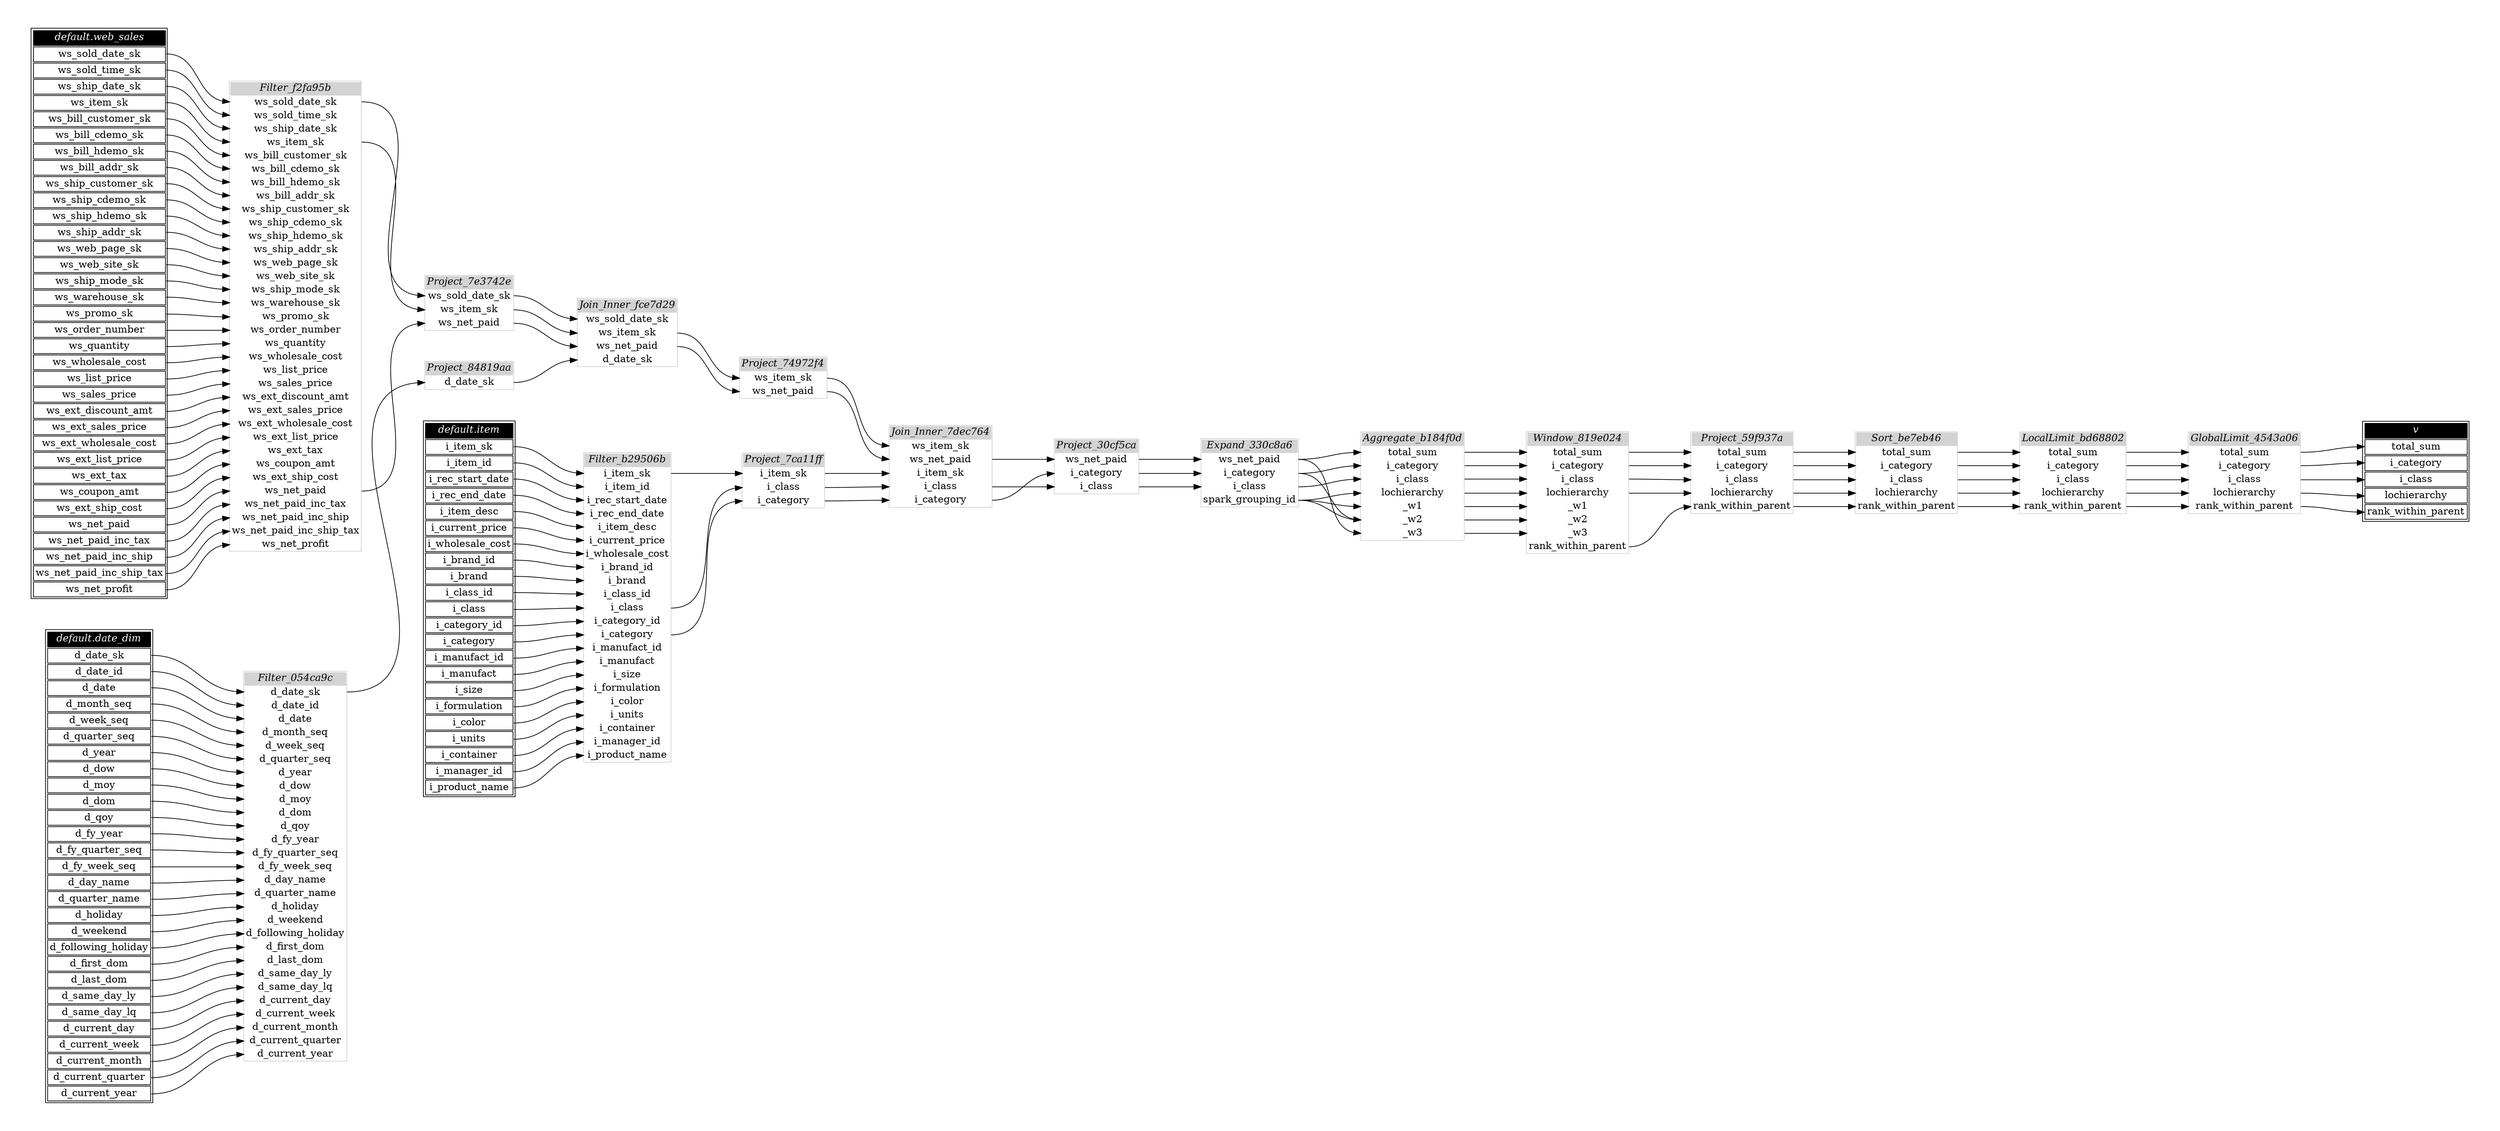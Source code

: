 // Automatically generated by TPCDSFlowTestSuite


digraph {
  graph [pad="0.5" nodesep="0.5" ranksep="1" fontname="Helvetica" rankdir=LR];
  node [shape=plaintext]

  
"Aggregate_b184f0d" [label=<
<table color="lightgray" border="1" cellborder="0" cellspacing="0">
  <tr><td bgcolor="lightgray" port="nodeName"><i>Aggregate_b184f0d</i></td></tr>
  <tr><td port="0">total_sum</td></tr>
<tr><td port="1">i_category</td></tr>
<tr><td port="2">i_class</td></tr>
<tr><td port="3">lochierarchy</td></tr>
<tr><td port="4">_w1</td></tr>
<tr><td port="5">_w2</td></tr>
<tr><td port="6">_w3</td></tr>
</table>>];
     

"Expand_330c8a6" [label=<
<table color="lightgray" border="1" cellborder="0" cellspacing="0">
  <tr><td bgcolor="lightgray" port="nodeName"><i>Expand_330c8a6</i></td></tr>
  <tr><td port="0">ws_net_paid</td></tr>
<tr><td port="1">i_category</td></tr>
<tr><td port="2">i_class</td></tr>
<tr><td port="3">spark_grouping_id</td></tr>
</table>>];
     

"Filter_054ca9c" [label=<
<table color="lightgray" border="1" cellborder="0" cellspacing="0">
  <tr><td bgcolor="lightgray" port="nodeName"><i>Filter_054ca9c</i></td></tr>
  <tr><td port="0">d_date_sk</td></tr>
<tr><td port="1">d_date_id</td></tr>
<tr><td port="2">d_date</td></tr>
<tr><td port="3">d_month_seq</td></tr>
<tr><td port="4">d_week_seq</td></tr>
<tr><td port="5">d_quarter_seq</td></tr>
<tr><td port="6">d_year</td></tr>
<tr><td port="7">d_dow</td></tr>
<tr><td port="8">d_moy</td></tr>
<tr><td port="9">d_dom</td></tr>
<tr><td port="10">d_qoy</td></tr>
<tr><td port="11">d_fy_year</td></tr>
<tr><td port="12">d_fy_quarter_seq</td></tr>
<tr><td port="13">d_fy_week_seq</td></tr>
<tr><td port="14">d_day_name</td></tr>
<tr><td port="15">d_quarter_name</td></tr>
<tr><td port="16">d_holiday</td></tr>
<tr><td port="17">d_weekend</td></tr>
<tr><td port="18">d_following_holiday</td></tr>
<tr><td port="19">d_first_dom</td></tr>
<tr><td port="20">d_last_dom</td></tr>
<tr><td port="21">d_same_day_ly</td></tr>
<tr><td port="22">d_same_day_lq</td></tr>
<tr><td port="23">d_current_day</td></tr>
<tr><td port="24">d_current_week</td></tr>
<tr><td port="25">d_current_month</td></tr>
<tr><td port="26">d_current_quarter</td></tr>
<tr><td port="27">d_current_year</td></tr>
</table>>];
     

"Filter_b29506b" [label=<
<table color="lightgray" border="1" cellborder="0" cellspacing="0">
  <tr><td bgcolor="lightgray" port="nodeName"><i>Filter_b29506b</i></td></tr>
  <tr><td port="0">i_item_sk</td></tr>
<tr><td port="1">i_item_id</td></tr>
<tr><td port="2">i_rec_start_date</td></tr>
<tr><td port="3">i_rec_end_date</td></tr>
<tr><td port="4">i_item_desc</td></tr>
<tr><td port="5">i_current_price</td></tr>
<tr><td port="6">i_wholesale_cost</td></tr>
<tr><td port="7">i_brand_id</td></tr>
<tr><td port="8">i_brand</td></tr>
<tr><td port="9">i_class_id</td></tr>
<tr><td port="10">i_class</td></tr>
<tr><td port="11">i_category_id</td></tr>
<tr><td port="12">i_category</td></tr>
<tr><td port="13">i_manufact_id</td></tr>
<tr><td port="14">i_manufact</td></tr>
<tr><td port="15">i_size</td></tr>
<tr><td port="16">i_formulation</td></tr>
<tr><td port="17">i_color</td></tr>
<tr><td port="18">i_units</td></tr>
<tr><td port="19">i_container</td></tr>
<tr><td port="20">i_manager_id</td></tr>
<tr><td port="21">i_product_name</td></tr>
</table>>];
     

"Filter_f2fa95b" [label=<
<table color="lightgray" border="1" cellborder="0" cellspacing="0">
  <tr><td bgcolor="lightgray" port="nodeName"><i>Filter_f2fa95b</i></td></tr>
  <tr><td port="0">ws_sold_date_sk</td></tr>
<tr><td port="1">ws_sold_time_sk</td></tr>
<tr><td port="2">ws_ship_date_sk</td></tr>
<tr><td port="3">ws_item_sk</td></tr>
<tr><td port="4">ws_bill_customer_sk</td></tr>
<tr><td port="5">ws_bill_cdemo_sk</td></tr>
<tr><td port="6">ws_bill_hdemo_sk</td></tr>
<tr><td port="7">ws_bill_addr_sk</td></tr>
<tr><td port="8">ws_ship_customer_sk</td></tr>
<tr><td port="9">ws_ship_cdemo_sk</td></tr>
<tr><td port="10">ws_ship_hdemo_sk</td></tr>
<tr><td port="11">ws_ship_addr_sk</td></tr>
<tr><td port="12">ws_web_page_sk</td></tr>
<tr><td port="13">ws_web_site_sk</td></tr>
<tr><td port="14">ws_ship_mode_sk</td></tr>
<tr><td port="15">ws_warehouse_sk</td></tr>
<tr><td port="16">ws_promo_sk</td></tr>
<tr><td port="17">ws_order_number</td></tr>
<tr><td port="18">ws_quantity</td></tr>
<tr><td port="19">ws_wholesale_cost</td></tr>
<tr><td port="20">ws_list_price</td></tr>
<tr><td port="21">ws_sales_price</td></tr>
<tr><td port="22">ws_ext_discount_amt</td></tr>
<tr><td port="23">ws_ext_sales_price</td></tr>
<tr><td port="24">ws_ext_wholesale_cost</td></tr>
<tr><td port="25">ws_ext_list_price</td></tr>
<tr><td port="26">ws_ext_tax</td></tr>
<tr><td port="27">ws_coupon_amt</td></tr>
<tr><td port="28">ws_ext_ship_cost</td></tr>
<tr><td port="29">ws_net_paid</td></tr>
<tr><td port="30">ws_net_paid_inc_tax</td></tr>
<tr><td port="31">ws_net_paid_inc_ship</td></tr>
<tr><td port="32">ws_net_paid_inc_ship_tax</td></tr>
<tr><td port="33">ws_net_profit</td></tr>
</table>>];
     

"GlobalLimit_4543a06" [label=<
<table color="lightgray" border="1" cellborder="0" cellspacing="0">
  <tr><td bgcolor="lightgray" port="nodeName"><i>GlobalLimit_4543a06</i></td></tr>
  <tr><td port="0">total_sum</td></tr>
<tr><td port="1">i_category</td></tr>
<tr><td port="2">i_class</td></tr>
<tr><td port="3">lochierarchy</td></tr>
<tr><td port="4">rank_within_parent</td></tr>
</table>>];
     

"Join_Inner_7dec764" [label=<
<table color="lightgray" border="1" cellborder="0" cellspacing="0">
  <tr><td bgcolor="lightgray" port="nodeName"><i>Join_Inner_7dec764</i></td></tr>
  <tr><td port="0">ws_item_sk</td></tr>
<tr><td port="1">ws_net_paid</td></tr>
<tr><td port="2">i_item_sk</td></tr>
<tr><td port="3">i_class</td></tr>
<tr><td port="4">i_category</td></tr>
</table>>];
     

"Join_Inner_fce7d29" [label=<
<table color="lightgray" border="1" cellborder="0" cellspacing="0">
  <tr><td bgcolor="lightgray" port="nodeName"><i>Join_Inner_fce7d29</i></td></tr>
  <tr><td port="0">ws_sold_date_sk</td></tr>
<tr><td port="1">ws_item_sk</td></tr>
<tr><td port="2">ws_net_paid</td></tr>
<tr><td port="3">d_date_sk</td></tr>
</table>>];
     

"LocalLimit_bd68802" [label=<
<table color="lightgray" border="1" cellborder="0" cellspacing="0">
  <tr><td bgcolor="lightgray" port="nodeName"><i>LocalLimit_bd68802</i></td></tr>
  <tr><td port="0">total_sum</td></tr>
<tr><td port="1">i_category</td></tr>
<tr><td port="2">i_class</td></tr>
<tr><td port="3">lochierarchy</td></tr>
<tr><td port="4">rank_within_parent</td></tr>
</table>>];
     

"Project_30cf5ca" [label=<
<table color="lightgray" border="1" cellborder="0" cellspacing="0">
  <tr><td bgcolor="lightgray" port="nodeName"><i>Project_30cf5ca</i></td></tr>
  <tr><td port="0">ws_net_paid</td></tr>
<tr><td port="1">i_category</td></tr>
<tr><td port="2">i_class</td></tr>
</table>>];
     

"Project_59f937a" [label=<
<table color="lightgray" border="1" cellborder="0" cellspacing="0">
  <tr><td bgcolor="lightgray" port="nodeName"><i>Project_59f937a</i></td></tr>
  <tr><td port="0">total_sum</td></tr>
<tr><td port="1">i_category</td></tr>
<tr><td port="2">i_class</td></tr>
<tr><td port="3">lochierarchy</td></tr>
<tr><td port="4">rank_within_parent</td></tr>
</table>>];
     

"Project_74972f4" [label=<
<table color="lightgray" border="1" cellborder="0" cellspacing="0">
  <tr><td bgcolor="lightgray" port="nodeName"><i>Project_74972f4</i></td></tr>
  <tr><td port="0">ws_item_sk</td></tr>
<tr><td port="1">ws_net_paid</td></tr>
</table>>];
     

"Project_7ca11ff" [label=<
<table color="lightgray" border="1" cellborder="0" cellspacing="0">
  <tr><td bgcolor="lightgray" port="nodeName"><i>Project_7ca11ff</i></td></tr>
  <tr><td port="0">i_item_sk</td></tr>
<tr><td port="1">i_class</td></tr>
<tr><td port="2">i_category</td></tr>
</table>>];
     

"Project_7e3742e" [label=<
<table color="lightgray" border="1" cellborder="0" cellspacing="0">
  <tr><td bgcolor="lightgray" port="nodeName"><i>Project_7e3742e</i></td></tr>
  <tr><td port="0">ws_sold_date_sk</td></tr>
<tr><td port="1">ws_item_sk</td></tr>
<tr><td port="2">ws_net_paid</td></tr>
</table>>];
     

"Project_84819aa" [label=<
<table color="lightgray" border="1" cellborder="0" cellspacing="0">
  <tr><td bgcolor="lightgray" port="nodeName"><i>Project_84819aa</i></td></tr>
  <tr><td port="0">d_date_sk</td></tr>
</table>>];
     

"Sort_be7eb46" [label=<
<table color="lightgray" border="1" cellborder="0" cellspacing="0">
  <tr><td bgcolor="lightgray" port="nodeName"><i>Sort_be7eb46</i></td></tr>
  <tr><td port="0">total_sum</td></tr>
<tr><td port="1">i_category</td></tr>
<tr><td port="2">i_class</td></tr>
<tr><td port="3">lochierarchy</td></tr>
<tr><td port="4">rank_within_parent</td></tr>
</table>>];
     

"Window_819e024" [label=<
<table color="lightgray" border="1" cellborder="0" cellspacing="0">
  <tr><td bgcolor="lightgray" port="nodeName"><i>Window_819e024</i></td></tr>
  <tr><td port="0">total_sum</td></tr>
<tr><td port="1">i_category</td></tr>
<tr><td port="2">i_class</td></tr>
<tr><td port="3">lochierarchy</td></tr>
<tr><td port="4">_w1</td></tr>
<tr><td port="5">_w2</td></tr>
<tr><td port="6">_w3</td></tr>
<tr><td port="7">rank_within_parent</td></tr>
</table>>];
     

"default.date_dim" [color="black" label=<
<table>
  <tr><td bgcolor="black" port="nodeName"><i><font color="white">default.date_dim</font></i></td></tr>
  <tr><td port="0">d_date_sk</td></tr>
<tr><td port="1">d_date_id</td></tr>
<tr><td port="2">d_date</td></tr>
<tr><td port="3">d_month_seq</td></tr>
<tr><td port="4">d_week_seq</td></tr>
<tr><td port="5">d_quarter_seq</td></tr>
<tr><td port="6">d_year</td></tr>
<tr><td port="7">d_dow</td></tr>
<tr><td port="8">d_moy</td></tr>
<tr><td port="9">d_dom</td></tr>
<tr><td port="10">d_qoy</td></tr>
<tr><td port="11">d_fy_year</td></tr>
<tr><td port="12">d_fy_quarter_seq</td></tr>
<tr><td port="13">d_fy_week_seq</td></tr>
<tr><td port="14">d_day_name</td></tr>
<tr><td port="15">d_quarter_name</td></tr>
<tr><td port="16">d_holiday</td></tr>
<tr><td port="17">d_weekend</td></tr>
<tr><td port="18">d_following_holiday</td></tr>
<tr><td port="19">d_first_dom</td></tr>
<tr><td port="20">d_last_dom</td></tr>
<tr><td port="21">d_same_day_ly</td></tr>
<tr><td port="22">d_same_day_lq</td></tr>
<tr><td port="23">d_current_day</td></tr>
<tr><td port="24">d_current_week</td></tr>
<tr><td port="25">d_current_month</td></tr>
<tr><td port="26">d_current_quarter</td></tr>
<tr><td port="27">d_current_year</td></tr>
</table>>];
     

"default.item" [color="black" label=<
<table>
  <tr><td bgcolor="black" port="nodeName"><i><font color="white">default.item</font></i></td></tr>
  <tr><td port="0">i_item_sk</td></tr>
<tr><td port="1">i_item_id</td></tr>
<tr><td port="2">i_rec_start_date</td></tr>
<tr><td port="3">i_rec_end_date</td></tr>
<tr><td port="4">i_item_desc</td></tr>
<tr><td port="5">i_current_price</td></tr>
<tr><td port="6">i_wholesale_cost</td></tr>
<tr><td port="7">i_brand_id</td></tr>
<tr><td port="8">i_brand</td></tr>
<tr><td port="9">i_class_id</td></tr>
<tr><td port="10">i_class</td></tr>
<tr><td port="11">i_category_id</td></tr>
<tr><td port="12">i_category</td></tr>
<tr><td port="13">i_manufact_id</td></tr>
<tr><td port="14">i_manufact</td></tr>
<tr><td port="15">i_size</td></tr>
<tr><td port="16">i_formulation</td></tr>
<tr><td port="17">i_color</td></tr>
<tr><td port="18">i_units</td></tr>
<tr><td port="19">i_container</td></tr>
<tr><td port="20">i_manager_id</td></tr>
<tr><td port="21">i_product_name</td></tr>
</table>>];
     

"default.web_sales" [color="black" label=<
<table>
  <tr><td bgcolor="black" port="nodeName"><i><font color="white">default.web_sales</font></i></td></tr>
  <tr><td port="0">ws_sold_date_sk</td></tr>
<tr><td port="1">ws_sold_time_sk</td></tr>
<tr><td port="2">ws_ship_date_sk</td></tr>
<tr><td port="3">ws_item_sk</td></tr>
<tr><td port="4">ws_bill_customer_sk</td></tr>
<tr><td port="5">ws_bill_cdemo_sk</td></tr>
<tr><td port="6">ws_bill_hdemo_sk</td></tr>
<tr><td port="7">ws_bill_addr_sk</td></tr>
<tr><td port="8">ws_ship_customer_sk</td></tr>
<tr><td port="9">ws_ship_cdemo_sk</td></tr>
<tr><td port="10">ws_ship_hdemo_sk</td></tr>
<tr><td port="11">ws_ship_addr_sk</td></tr>
<tr><td port="12">ws_web_page_sk</td></tr>
<tr><td port="13">ws_web_site_sk</td></tr>
<tr><td port="14">ws_ship_mode_sk</td></tr>
<tr><td port="15">ws_warehouse_sk</td></tr>
<tr><td port="16">ws_promo_sk</td></tr>
<tr><td port="17">ws_order_number</td></tr>
<tr><td port="18">ws_quantity</td></tr>
<tr><td port="19">ws_wholesale_cost</td></tr>
<tr><td port="20">ws_list_price</td></tr>
<tr><td port="21">ws_sales_price</td></tr>
<tr><td port="22">ws_ext_discount_amt</td></tr>
<tr><td port="23">ws_ext_sales_price</td></tr>
<tr><td port="24">ws_ext_wholesale_cost</td></tr>
<tr><td port="25">ws_ext_list_price</td></tr>
<tr><td port="26">ws_ext_tax</td></tr>
<tr><td port="27">ws_coupon_amt</td></tr>
<tr><td port="28">ws_ext_ship_cost</td></tr>
<tr><td port="29">ws_net_paid</td></tr>
<tr><td port="30">ws_net_paid_inc_tax</td></tr>
<tr><td port="31">ws_net_paid_inc_ship</td></tr>
<tr><td port="32">ws_net_paid_inc_ship_tax</td></tr>
<tr><td port="33">ws_net_profit</td></tr>
</table>>];
     

"v" [color="black" label=<
<table>
  <tr><td bgcolor="black" port="nodeName"><i><font color="white">v</font></i></td></tr>
  <tr><td port="0">total_sum</td></tr>
<tr><td port="1">i_category</td></tr>
<tr><td port="2">i_class</td></tr>
<tr><td port="3">lochierarchy</td></tr>
<tr><td port="4">rank_within_parent</td></tr>
</table>>];
     
  "Aggregate_b184f0d":0 -> "Window_819e024":0;
"Aggregate_b184f0d":1 -> "Window_819e024":1;
"Aggregate_b184f0d":2 -> "Window_819e024":2;
"Aggregate_b184f0d":3 -> "Window_819e024":3;
"Aggregate_b184f0d":4 -> "Window_819e024":4;
"Aggregate_b184f0d":5 -> "Window_819e024":5;
"Aggregate_b184f0d":6 -> "Window_819e024":6;
"Expand_330c8a6":0 -> "Aggregate_b184f0d":0;
"Expand_330c8a6":0 -> "Aggregate_b184f0d":6;
"Expand_330c8a6":1 -> "Aggregate_b184f0d":1;
"Expand_330c8a6":1 -> "Aggregate_b184f0d":5;
"Expand_330c8a6":2 -> "Aggregate_b184f0d":2;
"Expand_330c8a6":3 -> "Aggregate_b184f0d":3;
"Expand_330c8a6":3 -> "Aggregate_b184f0d":4;
"Expand_330c8a6":3 -> "Aggregate_b184f0d":5;
"Filter_054ca9c":0 -> "Project_84819aa":0;
"Filter_b29506b":0 -> "Project_7ca11ff":0;
"Filter_b29506b":10 -> "Project_7ca11ff":1;
"Filter_b29506b":12 -> "Project_7ca11ff":2;
"Filter_f2fa95b":0 -> "Project_7e3742e":0;
"Filter_f2fa95b":29 -> "Project_7e3742e":2;
"Filter_f2fa95b":3 -> "Project_7e3742e":1;
"GlobalLimit_4543a06":0 -> "v":0;
"GlobalLimit_4543a06":1 -> "v":1;
"GlobalLimit_4543a06":2 -> "v":2;
"GlobalLimit_4543a06":3 -> "v":3;
"GlobalLimit_4543a06":4 -> "v":4;
"Join_Inner_7dec764":1 -> "Project_30cf5ca":0;
"Join_Inner_7dec764":3 -> "Project_30cf5ca":2;
"Join_Inner_7dec764":4 -> "Project_30cf5ca":1;
"Join_Inner_fce7d29":1 -> "Project_74972f4":0;
"Join_Inner_fce7d29":2 -> "Project_74972f4":1;
"LocalLimit_bd68802":0 -> "GlobalLimit_4543a06":0;
"LocalLimit_bd68802":1 -> "GlobalLimit_4543a06":1;
"LocalLimit_bd68802":2 -> "GlobalLimit_4543a06":2;
"LocalLimit_bd68802":3 -> "GlobalLimit_4543a06":3;
"LocalLimit_bd68802":4 -> "GlobalLimit_4543a06":4;
"Project_30cf5ca":0 -> "Expand_330c8a6":0;
"Project_30cf5ca":1 -> "Expand_330c8a6":1;
"Project_30cf5ca":2 -> "Expand_330c8a6":2;
"Project_59f937a":0 -> "Sort_be7eb46":0;
"Project_59f937a":1 -> "Sort_be7eb46":1;
"Project_59f937a":2 -> "Sort_be7eb46":2;
"Project_59f937a":3 -> "Sort_be7eb46":3;
"Project_59f937a":4 -> "Sort_be7eb46":4;
"Project_74972f4":0 -> "Join_Inner_7dec764":0;
"Project_74972f4":1 -> "Join_Inner_7dec764":1;
"Project_7ca11ff":0 -> "Join_Inner_7dec764":2;
"Project_7ca11ff":1 -> "Join_Inner_7dec764":3;
"Project_7ca11ff":2 -> "Join_Inner_7dec764":4;
"Project_7e3742e":0 -> "Join_Inner_fce7d29":0;
"Project_7e3742e":1 -> "Join_Inner_fce7d29":1;
"Project_7e3742e":2 -> "Join_Inner_fce7d29":2;
"Project_84819aa":0 -> "Join_Inner_fce7d29":3;
"Sort_be7eb46":0 -> "LocalLimit_bd68802":0;
"Sort_be7eb46":1 -> "LocalLimit_bd68802":1;
"Sort_be7eb46":2 -> "LocalLimit_bd68802":2;
"Sort_be7eb46":3 -> "LocalLimit_bd68802":3;
"Sort_be7eb46":4 -> "LocalLimit_bd68802":4;
"Window_819e024":0 -> "Project_59f937a":0;
"Window_819e024":1 -> "Project_59f937a":1;
"Window_819e024":2 -> "Project_59f937a":2;
"Window_819e024":3 -> "Project_59f937a":3;
"Window_819e024":7 -> "Project_59f937a":4;
"default.date_dim":0 -> "Filter_054ca9c":0;
"default.date_dim":1 -> "Filter_054ca9c":1;
"default.date_dim":10 -> "Filter_054ca9c":10;
"default.date_dim":11 -> "Filter_054ca9c":11;
"default.date_dim":12 -> "Filter_054ca9c":12;
"default.date_dim":13 -> "Filter_054ca9c":13;
"default.date_dim":14 -> "Filter_054ca9c":14;
"default.date_dim":15 -> "Filter_054ca9c":15;
"default.date_dim":16 -> "Filter_054ca9c":16;
"default.date_dim":17 -> "Filter_054ca9c":17;
"default.date_dim":18 -> "Filter_054ca9c":18;
"default.date_dim":19 -> "Filter_054ca9c":19;
"default.date_dim":2 -> "Filter_054ca9c":2;
"default.date_dim":20 -> "Filter_054ca9c":20;
"default.date_dim":21 -> "Filter_054ca9c":21;
"default.date_dim":22 -> "Filter_054ca9c":22;
"default.date_dim":23 -> "Filter_054ca9c":23;
"default.date_dim":24 -> "Filter_054ca9c":24;
"default.date_dim":25 -> "Filter_054ca9c":25;
"default.date_dim":26 -> "Filter_054ca9c":26;
"default.date_dim":27 -> "Filter_054ca9c":27;
"default.date_dim":3 -> "Filter_054ca9c":3;
"default.date_dim":4 -> "Filter_054ca9c":4;
"default.date_dim":5 -> "Filter_054ca9c":5;
"default.date_dim":6 -> "Filter_054ca9c":6;
"default.date_dim":7 -> "Filter_054ca9c":7;
"default.date_dim":8 -> "Filter_054ca9c":8;
"default.date_dim":9 -> "Filter_054ca9c":9;
"default.item":0 -> "Filter_b29506b":0;
"default.item":1 -> "Filter_b29506b":1;
"default.item":10 -> "Filter_b29506b":10;
"default.item":11 -> "Filter_b29506b":11;
"default.item":12 -> "Filter_b29506b":12;
"default.item":13 -> "Filter_b29506b":13;
"default.item":14 -> "Filter_b29506b":14;
"default.item":15 -> "Filter_b29506b":15;
"default.item":16 -> "Filter_b29506b":16;
"default.item":17 -> "Filter_b29506b":17;
"default.item":18 -> "Filter_b29506b":18;
"default.item":19 -> "Filter_b29506b":19;
"default.item":2 -> "Filter_b29506b":2;
"default.item":20 -> "Filter_b29506b":20;
"default.item":21 -> "Filter_b29506b":21;
"default.item":3 -> "Filter_b29506b":3;
"default.item":4 -> "Filter_b29506b":4;
"default.item":5 -> "Filter_b29506b":5;
"default.item":6 -> "Filter_b29506b":6;
"default.item":7 -> "Filter_b29506b":7;
"default.item":8 -> "Filter_b29506b":8;
"default.item":9 -> "Filter_b29506b":9;
"default.web_sales":0 -> "Filter_f2fa95b":0;
"default.web_sales":1 -> "Filter_f2fa95b":1;
"default.web_sales":10 -> "Filter_f2fa95b":10;
"default.web_sales":11 -> "Filter_f2fa95b":11;
"default.web_sales":12 -> "Filter_f2fa95b":12;
"default.web_sales":13 -> "Filter_f2fa95b":13;
"default.web_sales":14 -> "Filter_f2fa95b":14;
"default.web_sales":15 -> "Filter_f2fa95b":15;
"default.web_sales":16 -> "Filter_f2fa95b":16;
"default.web_sales":17 -> "Filter_f2fa95b":17;
"default.web_sales":18 -> "Filter_f2fa95b":18;
"default.web_sales":19 -> "Filter_f2fa95b":19;
"default.web_sales":2 -> "Filter_f2fa95b":2;
"default.web_sales":20 -> "Filter_f2fa95b":20;
"default.web_sales":21 -> "Filter_f2fa95b":21;
"default.web_sales":22 -> "Filter_f2fa95b":22;
"default.web_sales":23 -> "Filter_f2fa95b":23;
"default.web_sales":24 -> "Filter_f2fa95b":24;
"default.web_sales":25 -> "Filter_f2fa95b":25;
"default.web_sales":26 -> "Filter_f2fa95b":26;
"default.web_sales":27 -> "Filter_f2fa95b":27;
"default.web_sales":28 -> "Filter_f2fa95b":28;
"default.web_sales":29 -> "Filter_f2fa95b":29;
"default.web_sales":3 -> "Filter_f2fa95b":3;
"default.web_sales":30 -> "Filter_f2fa95b":30;
"default.web_sales":31 -> "Filter_f2fa95b":31;
"default.web_sales":32 -> "Filter_f2fa95b":32;
"default.web_sales":33 -> "Filter_f2fa95b":33;
"default.web_sales":4 -> "Filter_f2fa95b":4;
"default.web_sales":5 -> "Filter_f2fa95b":5;
"default.web_sales":6 -> "Filter_f2fa95b":6;
"default.web_sales":7 -> "Filter_f2fa95b":7;
"default.web_sales":8 -> "Filter_f2fa95b":8;
"default.web_sales":9 -> "Filter_f2fa95b":9;
}
       